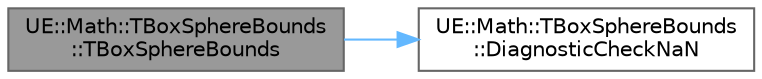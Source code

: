 digraph "UE::Math::TBoxSphereBounds::TBoxSphereBounds"
{
 // INTERACTIVE_SVG=YES
 // LATEX_PDF_SIZE
  bgcolor="transparent";
  edge [fontname=Helvetica,fontsize=10,labelfontname=Helvetica,labelfontsize=10];
  node [fontname=Helvetica,fontsize=10,shape=box,height=0.2,width=0.4];
  rankdir="LR";
  Node1 [id="Node000001",label="UE::Math::TBoxSphereBounds\l::TBoxSphereBounds",height=0.2,width=0.4,color="gray40", fillcolor="grey60", style="filled", fontcolor="black",tooltip="Creates and initializes a new instance from the given set of points."];
  Node1 -> Node2 [id="edge1_Node000001_Node000002",color="steelblue1",style="solid",tooltip=" "];
  Node2 [id="Node000002",label="UE::Math::TBoxSphereBounds\l::DiagnosticCheckNaN",height=0.2,width=0.4,color="grey40", fillcolor="white", style="filled",URL="$d8/dc5/structUE_1_1Math_1_1TBoxSphereBounds.html#af023c5e62eef6b5db43442150921a256",tooltip=" "];
}
